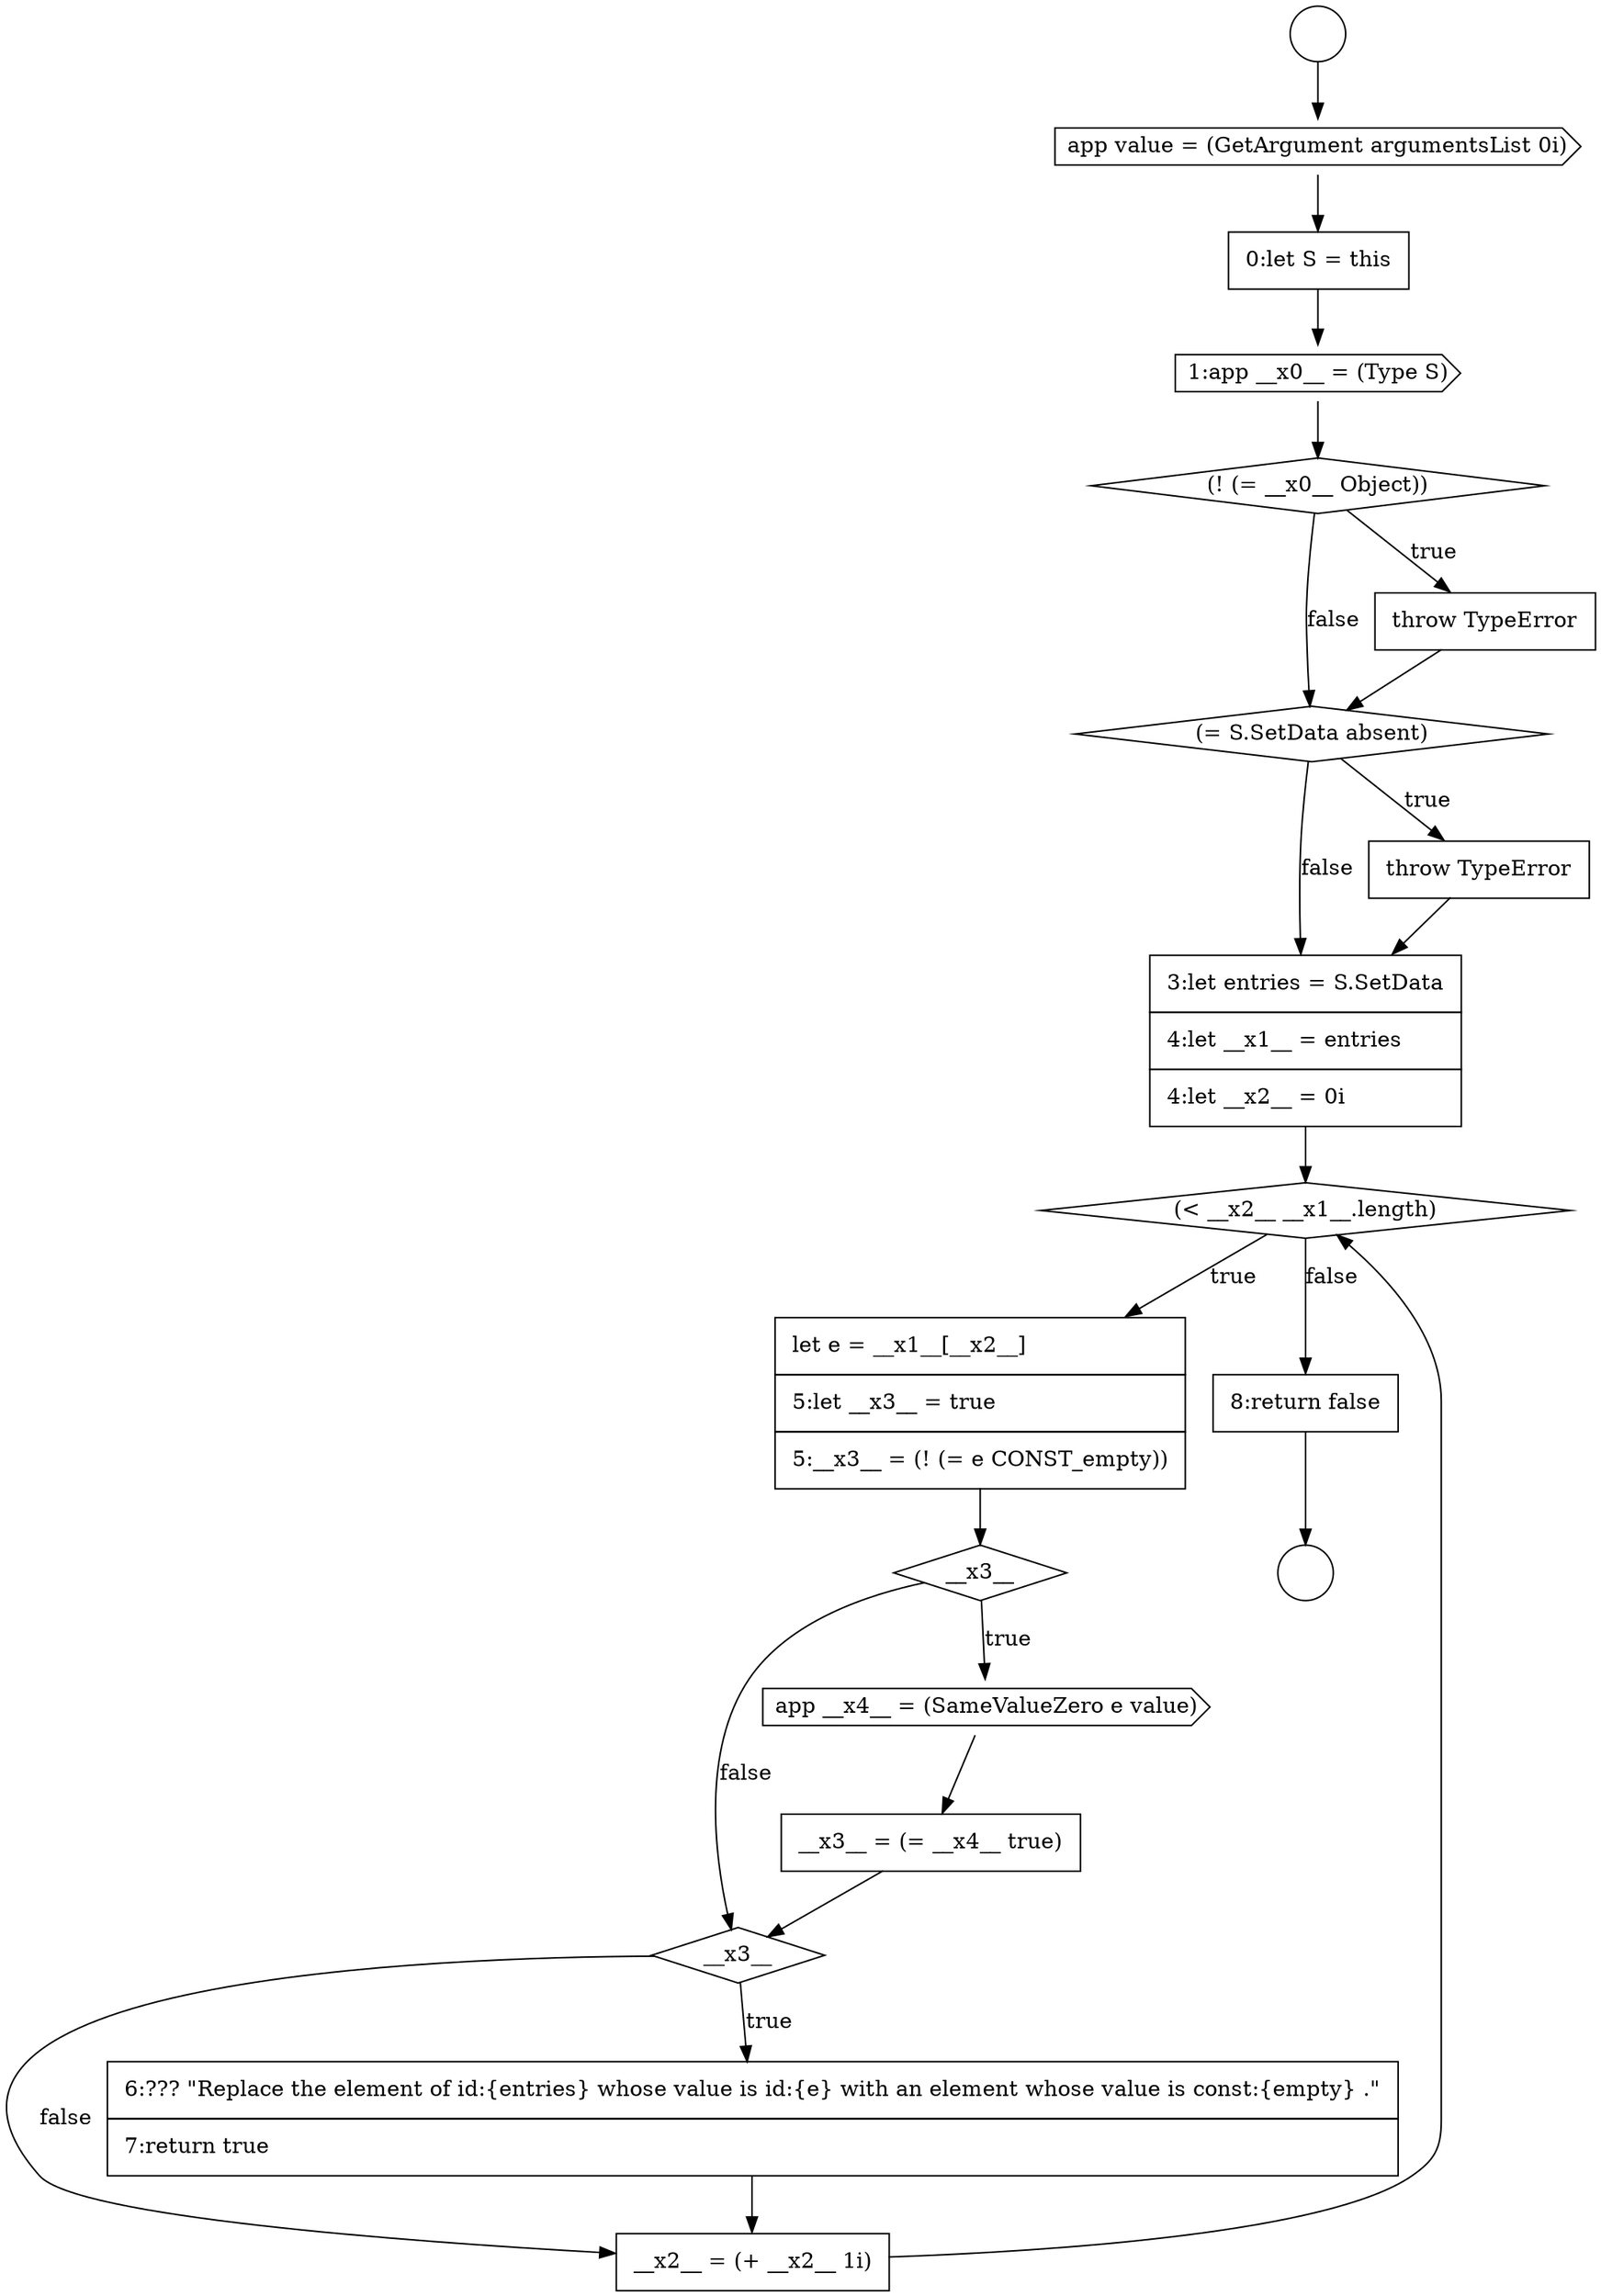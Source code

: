 digraph {
  node14625 [shape=cds, label=<<font color="black">app value = (GetArgument argumentsList 0i)</font>> color="black" fillcolor="white" style=filled]
  node14630 [shape=diamond, label=<<font color="black">(= S.SetData absent)</font>> color="black" fillcolor="white" style=filled]
  node14633 [shape=diamond, label=<<font color="black">(&lt; __x2__ __x1__.length)</font>> color="black" fillcolor="white" style=filled]
  node14637 [shape=none, margin=0, label=<<font color="black">
    <table border="0" cellborder="1" cellspacing="0" cellpadding="10">
      <tr><td align="left">__x3__ = (= __x4__ true)</td></tr>
    </table>
  </font>> color="black" fillcolor="white" style=filled]
  node14629 [shape=none, margin=0, label=<<font color="black">
    <table border="0" cellborder="1" cellspacing="0" cellpadding="10">
      <tr><td align="left">throw TypeError</td></tr>
    </table>
  </font>> color="black" fillcolor="white" style=filled]
  node14623 [shape=circle label=" " color="black" fillcolor="white" style=filled]
  node14634 [shape=none, margin=0, label=<<font color="black">
    <table border="0" cellborder="1" cellspacing="0" cellpadding="10">
      <tr><td align="left">let e = __x1__[__x2__]</td></tr>
      <tr><td align="left">5:let __x3__ = true</td></tr>
      <tr><td align="left">5:__x3__ = (! (= e CONST_empty))</td></tr>
    </table>
  </font>> color="black" fillcolor="white" style=filled]
  node14638 [shape=diamond, label=<<font color="black">__x3__</font>> color="black" fillcolor="white" style=filled]
  node14640 [shape=none, margin=0, label=<<font color="black">
    <table border="0" cellborder="1" cellspacing="0" cellpadding="10">
      <tr><td align="left">__x2__ = (+ __x2__ 1i)</td></tr>
    </table>
  </font>> color="black" fillcolor="white" style=filled]
  node14627 [shape=cds, label=<<font color="black">1:app __x0__ = (Type S)</font>> color="black" fillcolor="white" style=filled]
  node14632 [shape=none, margin=0, label=<<font color="black">
    <table border="0" cellborder="1" cellspacing="0" cellpadding="10">
      <tr><td align="left">3:let entries = S.SetData</td></tr>
      <tr><td align="left">4:let __x1__ = entries</td></tr>
      <tr><td align="left">4:let __x2__ = 0i</td></tr>
    </table>
  </font>> color="black" fillcolor="white" style=filled]
  node14639 [shape=none, margin=0, label=<<font color="black">
    <table border="0" cellborder="1" cellspacing="0" cellpadding="10">
      <tr><td align="left">6:??? &quot;Replace the element of id:{entries} whose value is id:{e} with an element whose value is const:{empty} .&quot;</td></tr>
      <tr><td align="left">7:return true</td></tr>
    </table>
  </font>> color="black" fillcolor="white" style=filled]
  node14628 [shape=diamond, label=<<font color="black">(! (= __x0__ Object))</font>> color="black" fillcolor="white" style=filled]
  node14635 [shape=diamond, label=<<font color="black">__x3__</font>> color="black" fillcolor="white" style=filled]
  node14624 [shape=circle label=" " color="black" fillcolor="white" style=filled]
  node14636 [shape=cds, label=<<font color="black">app __x4__ = (SameValueZero e value)</font>> color="black" fillcolor="white" style=filled]
  node14631 [shape=none, margin=0, label=<<font color="black">
    <table border="0" cellborder="1" cellspacing="0" cellpadding="10">
      <tr><td align="left">throw TypeError</td></tr>
    </table>
  </font>> color="black" fillcolor="white" style=filled]
  node14641 [shape=none, margin=0, label=<<font color="black">
    <table border="0" cellborder="1" cellspacing="0" cellpadding="10">
      <tr><td align="left">8:return false</td></tr>
    </table>
  </font>> color="black" fillcolor="white" style=filled]
  node14626 [shape=none, margin=0, label=<<font color="black">
    <table border="0" cellborder="1" cellspacing="0" cellpadding="10">
      <tr><td align="left">0:let S = this</td></tr>
    </table>
  </font>> color="black" fillcolor="white" style=filled]
  node14635 -> node14636 [label=<<font color="black">true</font>> color="black"]
  node14635 -> node14638 [label=<<font color="black">false</font>> color="black"]
  node14627 -> node14628 [ color="black"]
  node14640 -> node14633 [ color="black"]
  node14631 -> node14632 [ color="black"]
  node14636 -> node14637 [ color="black"]
  node14632 -> node14633 [ color="black"]
  node14639 -> node14640 [ color="black"]
  node14628 -> node14629 [label=<<font color="black">true</font>> color="black"]
  node14628 -> node14630 [label=<<font color="black">false</font>> color="black"]
  node14634 -> node14635 [ color="black"]
  node14623 -> node14625 [ color="black"]
  node14637 -> node14638 [ color="black"]
  node14641 -> node14624 [ color="black"]
  node14625 -> node14626 [ color="black"]
  node14630 -> node14631 [label=<<font color="black">true</font>> color="black"]
  node14630 -> node14632 [label=<<font color="black">false</font>> color="black"]
  node14638 -> node14639 [label=<<font color="black">true</font>> color="black"]
  node14638 -> node14640 [label=<<font color="black">false</font>> color="black"]
  node14633 -> node14634 [label=<<font color="black">true</font>> color="black"]
  node14633 -> node14641 [label=<<font color="black">false</font>> color="black"]
  node14629 -> node14630 [ color="black"]
  node14626 -> node14627 [ color="black"]
}
